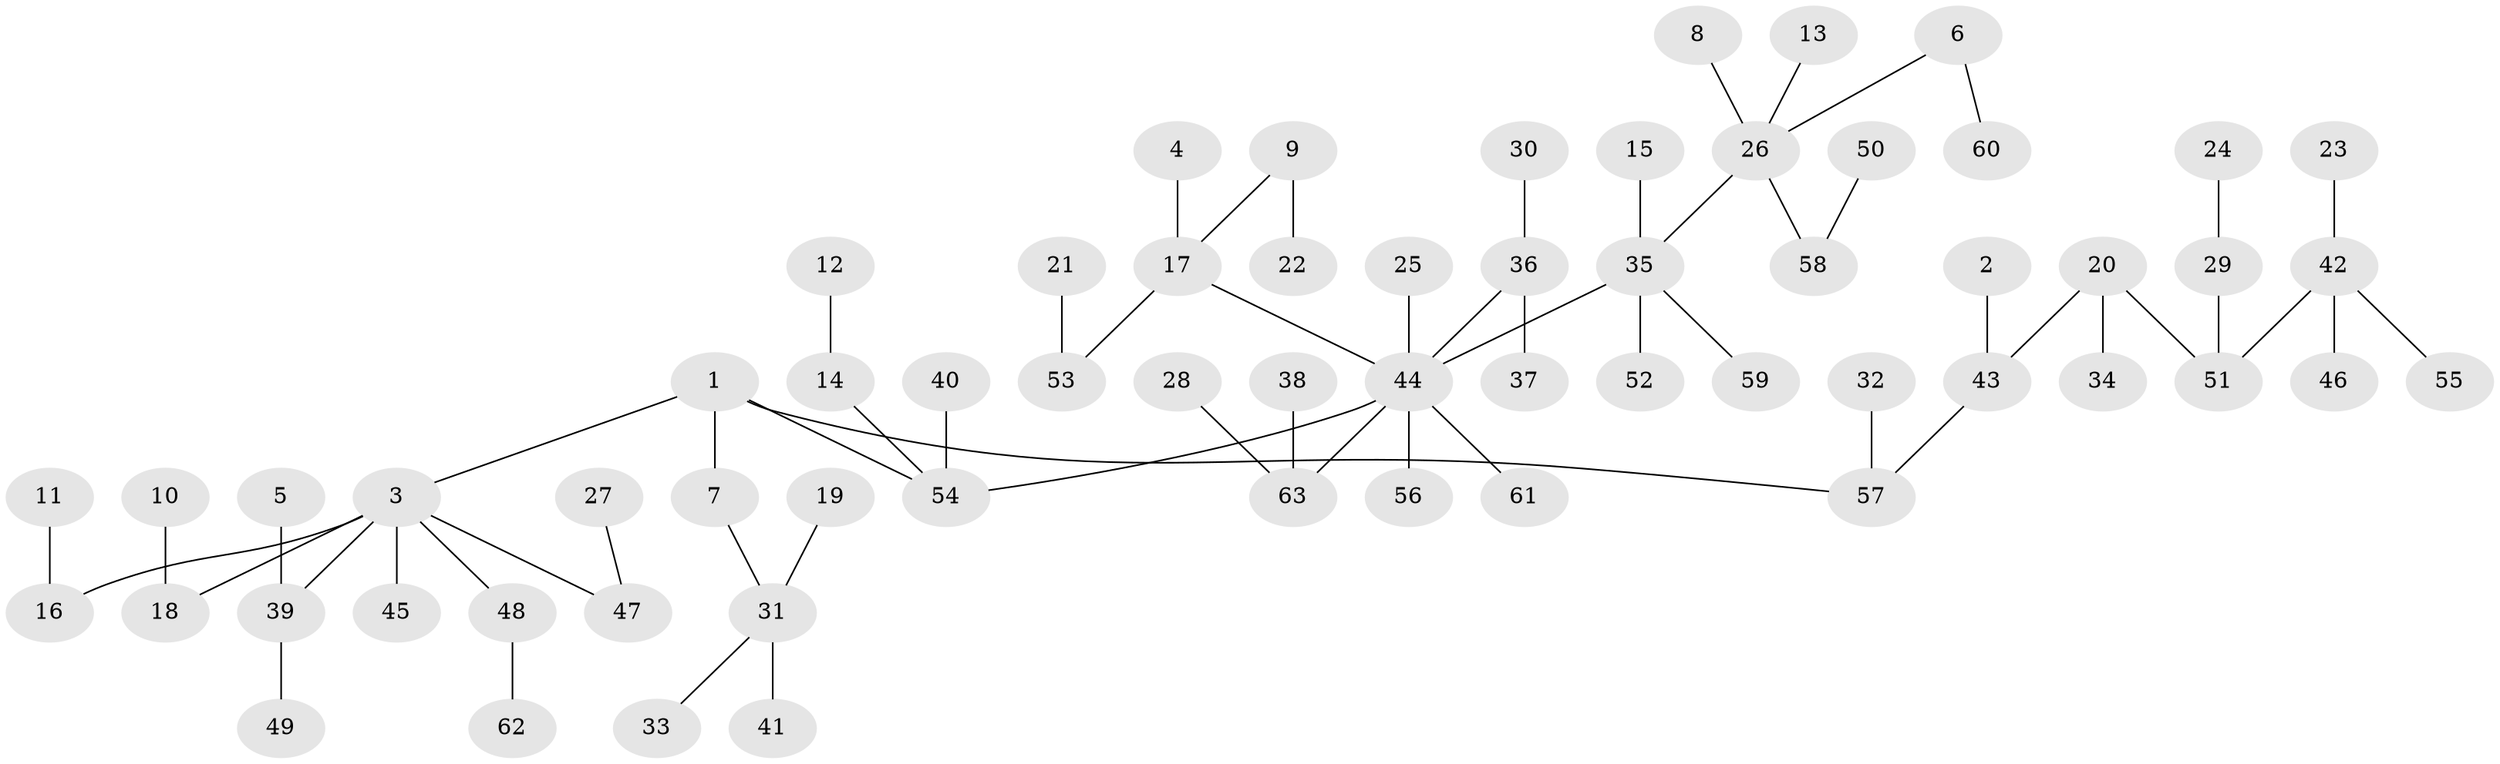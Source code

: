 // original degree distribution, {4: 0.07142857142857142, 5: 0.047619047619047616, 2: 0.2222222222222222, 6: 0.023809523809523808, 1: 0.5158730158730159, 3: 0.11904761904761904}
// Generated by graph-tools (version 1.1) at 2025/50/03/09/25 03:50:19]
// undirected, 63 vertices, 62 edges
graph export_dot {
graph [start="1"]
  node [color=gray90,style=filled];
  1;
  2;
  3;
  4;
  5;
  6;
  7;
  8;
  9;
  10;
  11;
  12;
  13;
  14;
  15;
  16;
  17;
  18;
  19;
  20;
  21;
  22;
  23;
  24;
  25;
  26;
  27;
  28;
  29;
  30;
  31;
  32;
  33;
  34;
  35;
  36;
  37;
  38;
  39;
  40;
  41;
  42;
  43;
  44;
  45;
  46;
  47;
  48;
  49;
  50;
  51;
  52;
  53;
  54;
  55;
  56;
  57;
  58;
  59;
  60;
  61;
  62;
  63;
  1 -- 3 [weight=1.0];
  1 -- 7 [weight=1.0];
  1 -- 54 [weight=1.0];
  1 -- 57 [weight=1.0];
  2 -- 43 [weight=1.0];
  3 -- 16 [weight=1.0];
  3 -- 18 [weight=1.0];
  3 -- 39 [weight=1.0];
  3 -- 45 [weight=1.0];
  3 -- 47 [weight=1.0];
  3 -- 48 [weight=1.0];
  4 -- 17 [weight=1.0];
  5 -- 39 [weight=1.0];
  6 -- 26 [weight=1.0];
  6 -- 60 [weight=1.0];
  7 -- 31 [weight=1.0];
  8 -- 26 [weight=1.0];
  9 -- 17 [weight=1.0];
  9 -- 22 [weight=1.0];
  10 -- 18 [weight=1.0];
  11 -- 16 [weight=1.0];
  12 -- 14 [weight=1.0];
  13 -- 26 [weight=1.0];
  14 -- 54 [weight=1.0];
  15 -- 35 [weight=1.0];
  17 -- 44 [weight=1.0];
  17 -- 53 [weight=1.0];
  19 -- 31 [weight=1.0];
  20 -- 34 [weight=1.0];
  20 -- 43 [weight=1.0];
  20 -- 51 [weight=1.0];
  21 -- 53 [weight=1.0];
  23 -- 42 [weight=1.0];
  24 -- 29 [weight=1.0];
  25 -- 44 [weight=1.0];
  26 -- 35 [weight=1.0];
  26 -- 58 [weight=1.0];
  27 -- 47 [weight=1.0];
  28 -- 63 [weight=1.0];
  29 -- 51 [weight=1.0];
  30 -- 36 [weight=1.0];
  31 -- 33 [weight=1.0];
  31 -- 41 [weight=1.0];
  32 -- 57 [weight=1.0];
  35 -- 44 [weight=1.0];
  35 -- 52 [weight=1.0];
  35 -- 59 [weight=1.0];
  36 -- 37 [weight=1.0];
  36 -- 44 [weight=1.0];
  38 -- 63 [weight=1.0];
  39 -- 49 [weight=1.0];
  40 -- 54 [weight=1.0];
  42 -- 46 [weight=1.0];
  42 -- 51 [weight=1.0];
  42 -- 55 [weight=1.0];
  43 -- 57 [weight=1.0];
  44 -- 54 [weight=1.0];
  44 -- 56 [weight=1.0];
  44 -- 61 [weight=1.0];
  44 -- 63 [weight=1.0];
  48 -- 62 [weight=1.0];
  50 -- 58 [weight=1.0];
}
